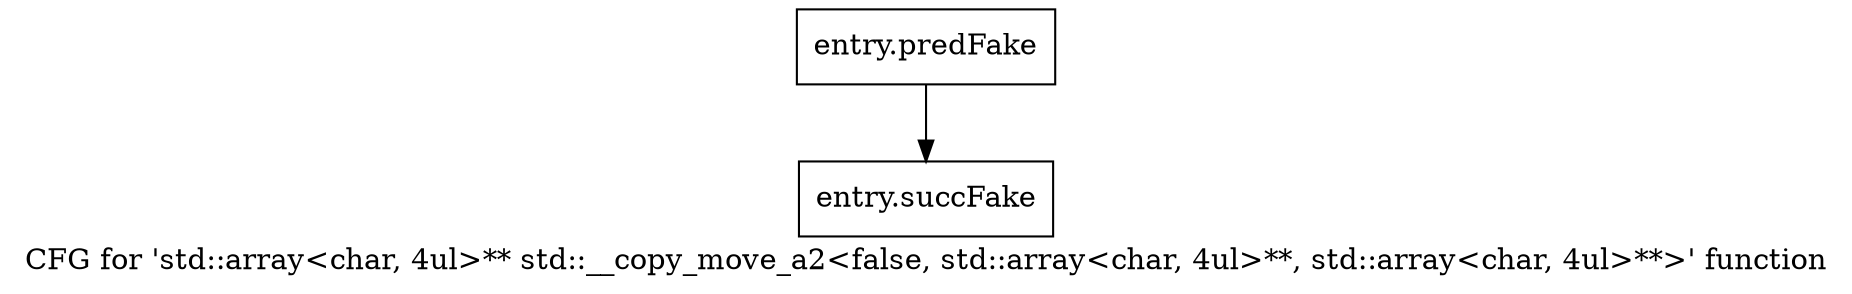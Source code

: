 digraph "CFG for 'std::array\<char, 4ul\>** std::__copy_move_a2\<false, std::array\<char, 4ul\>**, std::array\<char, 4ul\>**\>' function" {
	label="CFG for 'std::array\<char, 4ul\>** std::__copy_move_a2\<false, std::array\<char, 4ul\>**, std::array\<char, 4ul\>**\>' function";

	Node0x496ee90 [shape=record,filename="",linenumber="",label="{entry.predFake}"];
	Node0x496ee90 -> Node0x4836ad0[ callList="" memoryops="" filename="/tools/Xilinx/Vitis_HLS/2022.1/tps/lnx64/gcc-8.3.0/lib/gcc/x86_64-pc-linux-gnu/8.3.0/../../../../include/c++/8.3.0/bits/stl_algobase.h" execusionnum="0"];
	Node0x4836ad0 [shape=record,filename="/tools/Xilinx/Vitis_HLS/2022.1/tps/lnx64/gcc-8.3.0/lib/gcc/x86_64-pc-linux-gnu/8.3.0/../../../../include/c++/8.3.0/bits/stl_algobase.h",linenumber="422",label="{entry.succFake}"];
}
